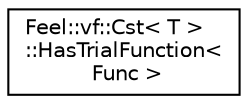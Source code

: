 digraph "Graphical Class Hierarchy"
{
 // LATEX_PDF_SIZE
  edge [fontname="Helvetica",fontsize="10",labelfontname="Helvetica",labelfontsize="10"];
  node [fontname="Helvetica",fontsize="10",shape=record];
  rankdir="LR";
  Node0 [label="Feel::vf::Cst\< T \>\l::HasTrialFunction\<\l Func \>",height=0.2,width=0.4,color="black", fillcolor="white", style="filled",URL="$structFeel_1_1vf_1_1Cst_1_1HasTrialFunction.html",tooltip=" "];
}
